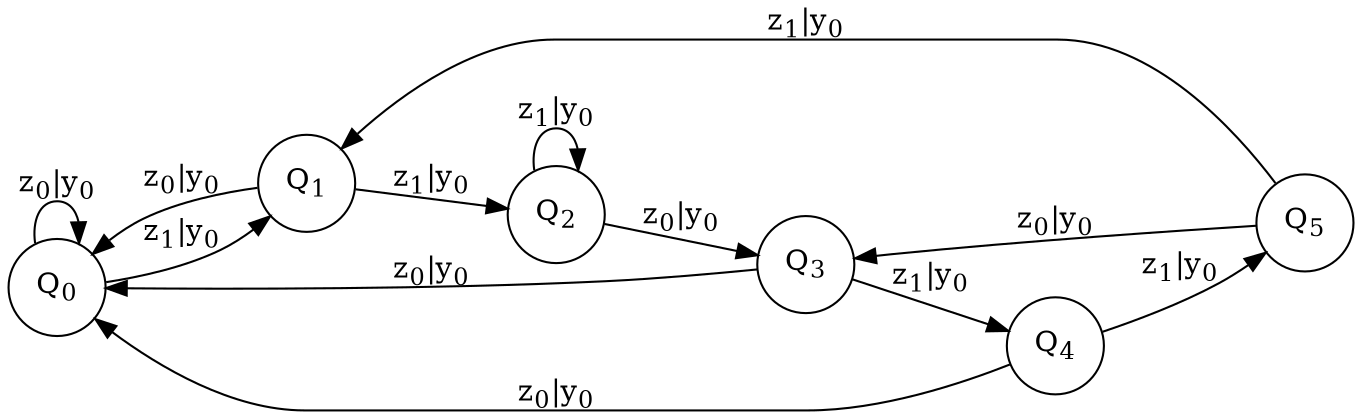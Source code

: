digraph{
//    layout = circo;
   rankdir = LR;
   node [shape=circle];
//    edge [labeldistance=6 labelangle=50]
   q0 [label=<Q<sub>0</sub>>]
   q1 [label=<Q<sub>1</sub>>]
   q2 [label=<Q<sub>2</sub>>]
   q3 [label=<Q<sub>3</sub>>]
   q4 [label=<Q<sub>4</sub>>]
   q5 [label=<Q<sub>5</sub>>]
   q0 -> q1 -> q2 [label=<z<sub>1</sub>|y<sub>0</sub>>]
   q2 -> q3 [label=<z<sub>0</sub>|y<sub>0</sub>>]
   q3 -> q4 -> q5 [label=<z<sub>1</sub>|y<sub>0</sub>>]
   q0 -> q0 [label=<z<sub>0</sub>|y<sub>0</sub>>]
   q1 -> q0 [label=<z<sub>0</sub>|y<sub>0</sub>>]
   q2 -> q2 [label=<z<sub>1</sub>|y<sub>0</sub>>]
   q3 -> q0 [label=<z<sub>0</sub>|y<sub>0</sub>>]
   q4 -> q0 [label=<z<sub>0</sub>|y<sub>0</sub>>]
   q5 -> q1 [label=<z<sub>1</sub>|y<sub>0</sub>>]
   q5 -> q3 [label=<z<sub>0</sub>|y<sub>0</sub>>]

   
}